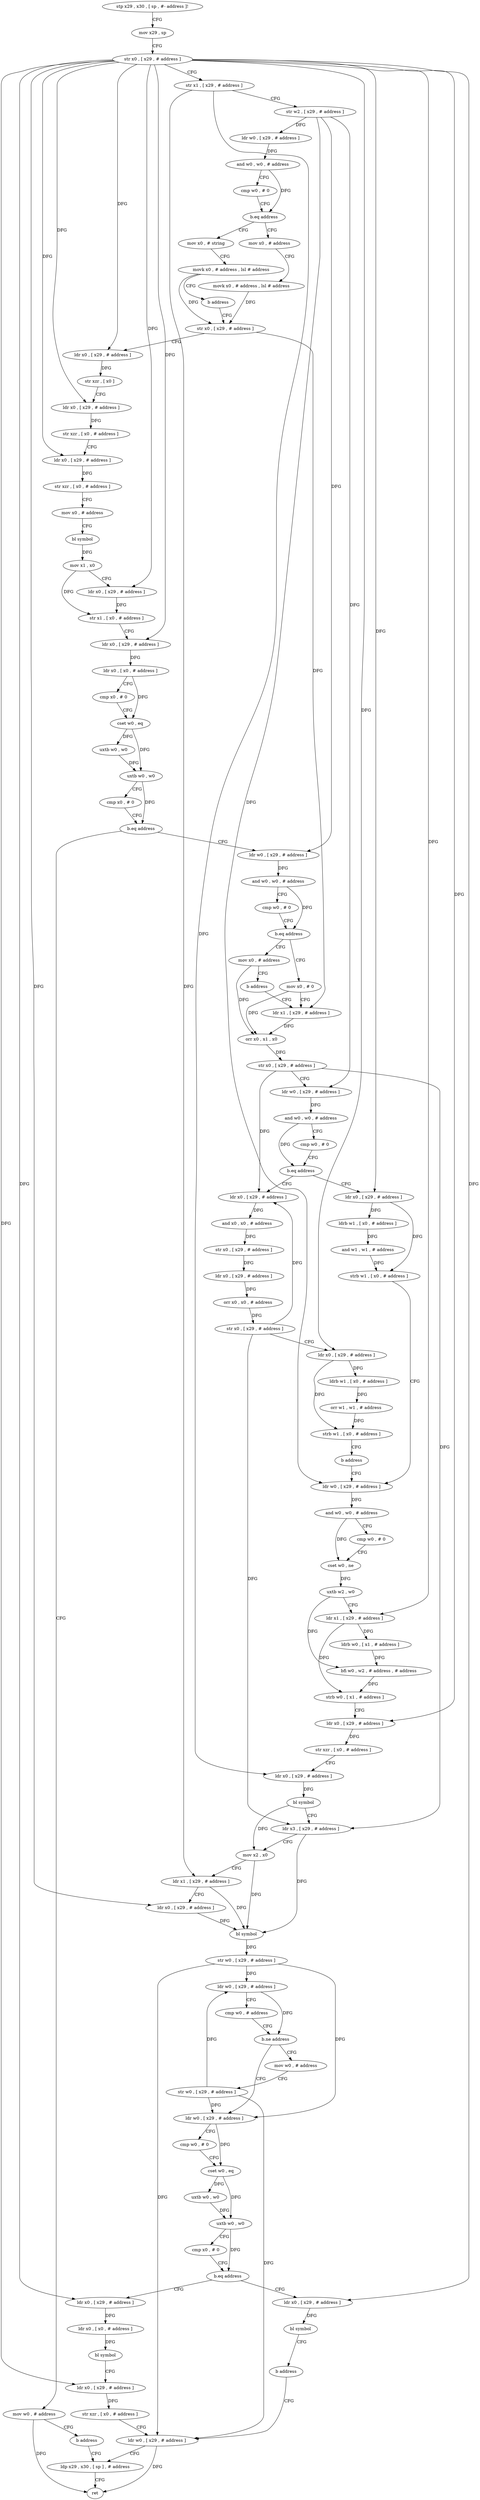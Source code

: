 digraph "func" {
"316012" [label = "stp x29 , x30 , [ sp , #- address ]!" ]
"316016" [label = "mov x29 , sp" ]
"316020" [label = "str x0 , [ x29 , # address ]" ]
"316024" [label = "str x1 , [ x29 , # address ]" ]
"316028" [label = "str w2 , [ x29 , # address ]" ]
"316032" [label = "ldr w0 , [ x29 , # address ]" ]
"316036" [label = "and w0 , w0 , # address" ]
"316040" [label = "cmp w0 , # 0" ]
"316044" [label = "b.eq address" ]
"316060" [label = "mov x0 , # address" ]
"316048" [label = "mov x0 , # string" ]
"316064" [label = "movk x0 , # address , lsl # address" ]
"316068" [label = "str x0 , [ x29 , # address ]" ]
"316052" [label = "movk x0 , # address , lsl # address" ]
"316056" [label = "b address" ]
"316156" [label = "ldr w0 , [ x29 , # address ]" ]
"316160" [label = "and w0 , w0 , # address" ]
"316164" [label = "cmp w0 , # 0" ]
"316168" [label = "b.eq address" ]
"316180" [label = "mov x0 , # 0" ]
"316172" [label = "mov x0 , # address" ]
"316148" [label = "mov w0 , # address" ]
"316152" [label = "b address" ]
"316432" [label = "ldp x29 , x30 , [ sp ] , # address" ]
"316072" [label = "ldr x0 , [ x29 , # address ]" ]
"316076" [label = "str xzr , [ x0 ]" ]
"316080" [label = "ldr x0 , [ x29 , # address ]" ]
"316084" [label = "str xzr , [ x0 , # address ]" ]
"316088" [label = "ldr x0 , [ x29 , # address ]" ]
"316092" [label = "str xzr , [ x0 , # address ]" ]
"316096" [label = "mov x0 , # address" ]
"316100" [label = "bl symbol" ]
"316104" [label = "mov x1 , x0" ]
"316108" [label = "ldr x0 , [ x29 , # address ]" ]
"316112" [label = "str x1 , [ x0 , # address ]" ]
"316116" [label = "ldr x0 , [ x29 , # address ]" ]
"316120" [label = "ldr x0 , [ x0 , # address ]" ]
"316124" [label = "cmp x0 , # 0" ]
"316128" [label = "cset w0 , eq" ]
"316132" [label = "uxtb w0 , w0" ]
"316136" [label = "uxtb w0 , w0" ]
"316140" [label = "cmp x0 , # 0" ]
"316144" [label = "b.eq address" ]
"316184" [label = "ldr x1 , [ x29 , # address ]" ]
"316176" [label = "b address" ]
"316436" [label = "ret" ]
"316256" [label = "ldr x0 , [ x29 , # address ]" ]
"316260" [label = "ldrb w1 , [ x0 , # address ]" ]
"316264" [label = "and w1 , w1 , # address" ]
"316268" [label = "strb w1 , [ x0 , # address ]" ]
"316272" [label = "ldr w0 , [ x29 , # address ]" ]
"316212" [label = "ldr x0 , [ x29 , # address ]" ]
"316216" [label = "and x0 , x0 , # address" ]
"316220" [label = "str x0 , [ x29 , # address ]" ]
"316224" [label = "ldr x0 , [ x29 , # address ]" ]
"316228" [label = "orr x0 , x0 , # address" ]
"316232" [label = "str x0 , [ x29 , # address ]" ]
"316236" [label = "ldr x0 , [ x29 , # address ]" ]
"316240" [label = "ldrb w1 , [ x0 , # address ]" ]
"316244" [label = "orr w1 , w1 , # address" ]
"316248" [label = "strb w1 , [ x0 , # address ]" ]
"316252" [label = "b address" ]
"316188" [label = "orr x0 , x1 , x0" ]
"316192" [label = "str x0 , [ x29 , # address ]" ]
"316196" [label = "ldr w0 , [ x29 , # address ]" ]
"316200" [label = "and w0 , w0 , # address" ]
"316204" [label = "cmp w0 , # 0" ]
"316208" [label = "b.eq address" ]
"316368" [label = "ldr w0 , [ x29 , # address ]" ]
"316372" [label = "cmp w0 , # 0" ]
"316376" [label = "cset w0 , eq" ]
"316380" [label = "uxtb w0 , w0" ]
"316384" [label = "uxtb w0 , w0" ]
"316388" [label = "cmp x0 , # 0" ]
"316392" [label = "b.eq address" ]
"316408" [label = "ldr x0 , [ x29 , # address ]" ]
"316396" [label = "ldr x0 , [ x29 , # address ]" ]
"316360" [label = "mov w0 , # address" ]
"316364" [label = "str w0 , [ x29 , # address ]" ]
"316276" [label = "and w0 , w0 , # address" ]
"316280" [label = "cmp w0 , # 0" ]
"316284" [label = "cset w0 , ne" ]
"316288" [label = "uxtb w2 , w0" ]
"316292" [label = "ldr x1 , [ x29 , # address ]" ]
"316296" [label = "ldrb w0 , [ x1 , # address ]" ]
"316300" [label = "bfi w0 , w2 , # address , # address" ]
"316304" [label = "strb w0 , [ x1 , # address ]" ]
"316308" [label = "ldr x0 , [ x29 , # address ]" ]
"316312" [label = "str xzr , [ x0 , # address ]" ]
"316316" [label = "ldr x0 , [ x29 , # address ]" ]
"316320" [label = "bl symbol" ]
"316324" [label = "ldr x3 , [ x29 , # address ]" ]
"316328" [label = "mov x2 , x0" ]
"316332" [label = "ldr x1 , [ x29 , # address ]" ]
"316336" [label = "ldr x0 , [ x29 , # address ]" ]
"316340" [label = "bl symbol" ]
"316344" [label = "str w0 , [ x29 , # address ]" ]
"316348" [label = "ldr w0 , [ x29 , # address ]" ]
"316352" [label = "cmp w0 , # address" ]
"316356" [label = "b.ne address" ]
"316412" [label = "ldr x0 , [ x0 , # address ]" ]
"316416" [label = "bl symbol" ]
"316420" [label = "ldr x0 , [ x29 , # address ]" ]
"316424" [label = "str xzr , [ x0 , # address ]" ]
"316428" [label = "ldr w0 , [ x29 , # address ]" ]
"316400" [label = "bl symbol" ]
"316404" [label = "b address" ]
"316012" -> "316016" [ label = "CFG" ]
"316016" -> "316020" [ label = "CFG" ]
"316020" -> "316024" [ label = "CFG" ]
"316020" -> "316072" [ label = "DFG" ]
"316020" -> "316080" [ label = "DFG" ]
"316020" -> "316088" [ label = "DFG" ]
"316020" -> "316108" [ label = "DFG" ]
"316020" -> "316116" [ label = "DFG" ]
"316020" -> "316256" [ label = "DFG" ]
"316020" -> "316236" [ label = "DFG" ]
"316020" -> "316292" [ label = "DFG" ]
"316020" -> "316308" [ label = "DFG" ]
"316020" -> "316336" [ label = "DFG" ]
"316020" -> "316408" [ label = "DFG" ]
"316020" -> "316420" [ label = "DFG" ]
"316020" -> "316396" [ label = "DFG" ]
"316024" -> "316028" [ label = "CFG" ]
"316024" -> "316316" [ label = "DFG" ]
"316024" -> "316332" [ label = "DFG" ]
"316028" -> "316032" [ label = "DFG" ]
"316028" -> "316156" [ label = "DFG" ]
"316028" -> "316196" [ label = "DFG" ]
"316028" -> "316272" [ label = "DFG" ]
"316032" -> "316036" [ label = "DFG" ]
"316036" -> "316040" [ label = "CFG" ]
"316036" -> "316044" [ label = "DFG" ]
"316040" -> "316044" [ label = "CFG" ]
"316044" -> "316060" [ label = "CFG" ]
"316044" -> "316048" [ label = "CFG" ]
"316060" -> "316064" [ label = "CFG" ]
"316048" -> "316052" [ label = "CFG" ]
"316064" -> "316068" [ label = "DFG" ]
"316068" -> "316072" [ label = "CFG" ]
"316068" -> "316184" [ label = "DFG" ]
"316052" -> "316056" [ label = "CFG" ]
"316052" -> "316068" [ label = "DFG" ]
"316056" -> "316068" [ label = "CFG" ]
"316156" -> "316160" [ label = "DFG" ]
"316160" -> "316164" [ label = "CFG" ]
"316160" -> "316168" [ label = "DFG" ]
"316164" -> "316168" [ label = "CFG" ]
"316168" -> "316180" [ label = "CFG" ]
"316168" -> "316172" [ label = "CFG" ]
"316180" -> "316184" [ label = "CFG" ]
"316180" -> "316188" [ label = "DFG" ]
"316172" -> "316176" [ label = "CFG" ]
"316172" -> "316188" [ label = "DFG" ]
"316148" -> "316152" [ label = "CFG" ]
"316148" -> "316436" [ label = "DFG" ]
"316152" -> "316432" [ label = "CFG" ]
"316432" -> "316436" [ label = "CFG" ]
"316072" -> "316076" [ label = "DFG" ]
"316076" -> "316080" [ label = "CFG" ]
"316080" -> "316084" [ label = "DFG" ]
"316084" -> "316088" [ label = "CFG" ]
"316088" -> "316092" [ label = "DFG" ]
"316092" -> "316096" [ label = "CFG" ]
"316096" -> "316100" [ label = "CFG" ]
"316100" -> "316104" [ label = "DFG" ]
"316104" -> "316108" [ label = "CFG" ]
"316104" -> "316112" [ label = "DFG" ]
"316108" -> "316112" [ label = "DFG" ]
"316112" -> "316116" [ label = "CFG" ]
"316116" -> "316120" [ label = "DFG" ]
"316120" -> "316124" [ label = "CFG" ]
"316120" -> "316128" [ label = "DFG" ]
"316124" -> "316128" [ label = "CFG" ]
"316128" -> "316132" [ label = "DFG" ]
"316128" -> "316136" [ label = "DFG" ]
"316132" -> "316136" [ label = "DFG" ]
"316136" -> "316140" [ label = "CFG" ]
"316136" -> "316144" [ label = "DFG" ]
"316140" -> "316144" [ label = "CFG" ]
"316144" -> "316156" [ label = "CFG" ]
"316144" -> "316148" [ label = "CFG" ]
"316184" -> "316188" [ label = "DFG" ]
"316176" -> "316184" [ label = "CFG" ]
"316256" -> "316260" [ label = "DFG" ]
"316256" -> "316268" [ label = "DFG" ]
"316260" -> "316264" [ label = "DFG" ]
"316264" -> "316268" [ label = "DFG" ]
"316268" -> "316272" [ label = "CFG" ]
"316272" -> "316276" [ label = "DFG" ]
"316212" -> "316216" [ label = "DFG" ]
"316216" -> "316220" [ label = "DFG" ]
"316220" -> "316224" [ label = "DFG" ]
"316224" -> "316228" [ label = "DFG" ]
"316228" -> "316232" [ label = "DFG" ]
"316232" -> "316236" [ label = "CFG" ]
"316232" -> "316212" [ label = "DFG" ]
"316232" -> "316324" [ label = "DFG" ]
"316236" -> "316240" [ label = "DFG" ]
"316236" -> "316248" [ label = "DFG" ]
"316240" -> "316244" [ label = "DFG" ]
"316244" -> "316248" [ label = "DFG" ]
"316248" -> "316252" [ label = "CFG" ]
"316252" -> "316272" [ label = "CFG" ]
"316188" -> "316192" [ label = "DFG" ]
"316192" -> "316196" [ label = "CFG" ]
"316192" -> "316212" [ label = "DFG" ]
"316192" -> "316324" [ label = "DFG" ]
"316196" -> "316200" [ label = "DFG" ]
"316200" -> "316204" [ label = "CFG" ]
"316200" -> "316208" [ label = "DFG" ]
"316204" -> "316208" [ label = "CFG" ]
"316208" -> "316256" [ label = "CFG" ]
"316208" -> "316212" [ label = "CFG" ]
"316368" -> "316372" [ label = "CFG" ]
"316368" -> "316376" [ label = "DFG" ]
"316372" -> "316376" [ label = "CFG" ]
"316376" -> "316380" [ label = "DFG" ]
"316376" -> "316384" [ label = "DFG" ]
"316380" -> "316384" [ label = "DFG" ]
"316384" -> "316388" [ label = "CFG" ]
"316384" -> "316392" [ label = "DFG" ]
"316388" -> "316392" [ label = "CFG" ]
"316392" -> "316408" [ label = "CFG" ]
"316392" -> "316396" [ label = "CFG" ]
"316408" -> "316412" [ label = "DFG" ]
"316396" -> "316400" [ label = "DFG" ]
"316360" -> "316364" [ label = "CFG" ]
"316364" -> "316368" [ label = "DFG" ]
"316364" -> "316348" [ label = "DFG" ]
"316364" -> "316428" [ label = "DFG" ]
"316276" -> "316280" [ label = "CFG" ]
"316276" -> "316284" [ label = "DFG" ]
"316280" -> "316284" [ label = "CFG" ]
"316284" -> "316288" [ label = "DFG" ]
"316288" -> "316292" [ label = "CFG" ]
"316288" -> "316300" [ label = "DFG" ]
"316292" -> "316296" [ label = "DFG" ]
"316292" -> "316304" [ label = "DFG" ]
"316296" -> "316300" [ label = "DFG" ]
"316300" -> "316304" [ label = "DFG" ]
"316304" -> "316308" [ label = "CFG" ]
"316308" -> "316312" [ label = "DFG" ]
"316312" -> "316316" [ label = "CFG" ]
"316316" -> "316320" [ label = "DFG" ]
"316320" -> "316324" [ label = "CFG" ]
"316320" -> "316328" [ label = "DFG" ]
"316324" -> "316328" [ label = "CFG" ]
"316324" -> "316340" [ label = "DFG" ]
"316328" -> "316332" [ label = "CFG" ]
"316328" -> "316340" [ label = "DFG" ]
"316332" -> "316336" [ label = "CFG" ]
"316332" -> "316340" [ label = "DFG" ]
"316336" -> "316340" [ label = "DFG" ]
"316340" -> "316344" [ label = "DFG" ]
"316344" -> "316348" [ label = "DFG" ]
"316344" -> "316368" [ label = "DFG" ]
"316344" -> "316428" [ label = "DFG" ]
"316348" -> "316352" [ label = "CFG" ]
"316348" -> "316356" [ label = "DFG" ]
"316352" -> "316356" [ label = "CFG" ]
"316356" -> "316368" [ label = "CFG" ]
"316356" -> "316360" [ label = "CFG" ]
"316412" -> "316416" [ label = "DFG" ]
"316416" -> "316420" [ label = "CFG" ]
"316420" -> "316424" [ label = "DFG" ]
"316424" -> "316428" [ label = "CFG" ]
"316428" -> "316432" [ label = "CFG" ]
"316428" -> "316436" [ label = "DFG" ]
"316400" -> "316404" [ label = "CFG" ]
"316404" -> "316428" [ label = "CFG" ]
}

